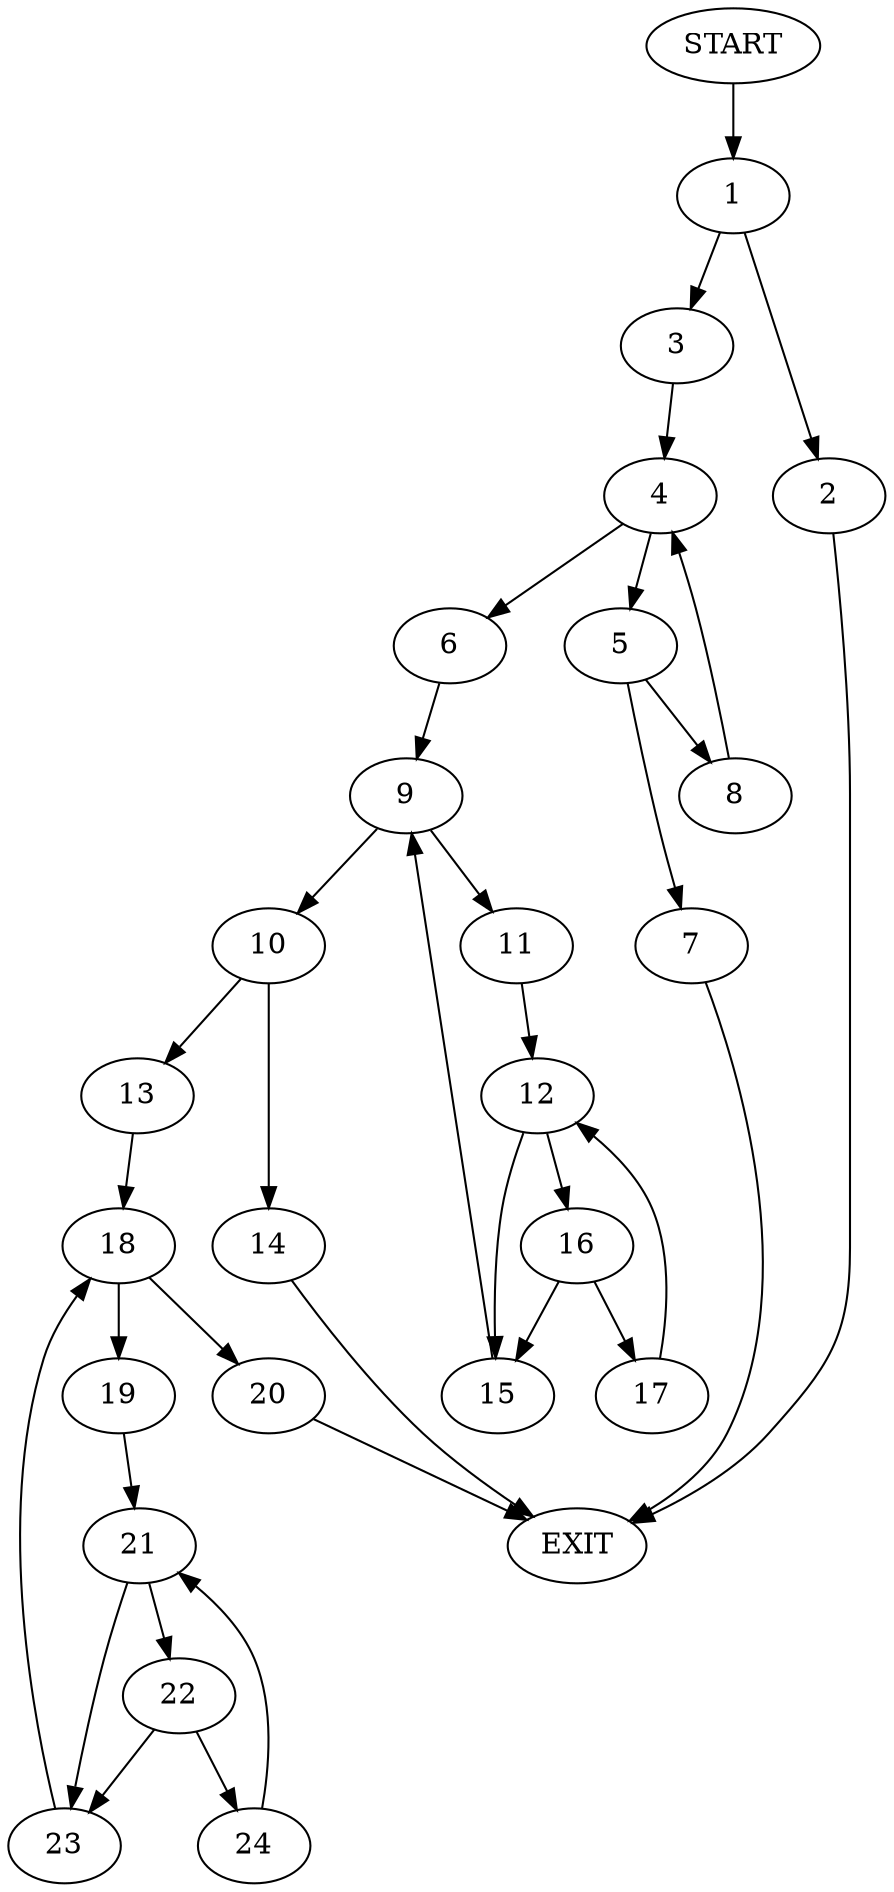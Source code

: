 digraph {
0 [label="START"]
25 [label="EXIT"]
0 -> 1
1 -> 2
1 -> 3
3 -> 4
2 -> 25
4 -> 5
4 -> 6
5 -> 7
5 -> 8
6 -> 9
7 -> 25
8 -> 4
9 -> 10
9 -> 11
11 -> 12
10 -> 13
10 -> 14
12 -> 15
12 -> 16
16 -> 17
16 -> 15
15 -> 9
17 -> 12
13 -> 18
14 -> 25
18 -> 19
18 -> 20
19 -> 21
20 -> 25
21 -> 22
21 -> 23
23 -> 18
22 -> 24
22 -> 23
24 -> 21
}
